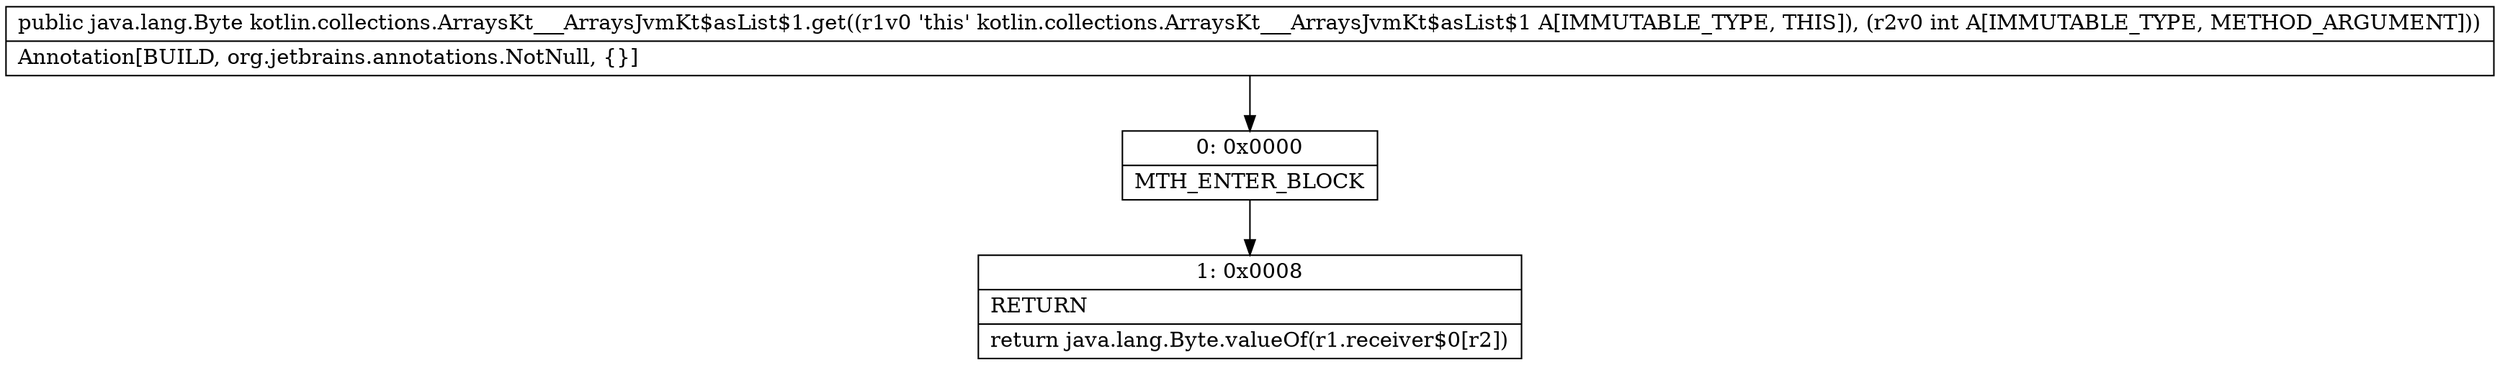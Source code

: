 digraph "CFG forkotlin.collections.ArraysKt___ArraysJvmKt$asList$1.get(I)Ljava\/lang\/Byte;" {
Node_0 [shape=record,label="{0\:\ 0x0000|MTH_ENTER_BLOCK\l}"];
Node_1 [shape=record,label="{1\:\ 0x0008|RETURN\l|return java.lang.Byte.valueOf(r1.receiver$0[r2])\l}"];
MethodNode[shape=record,label="{public java.lang.Byte kotlin.collections.ArraysKt___ArraysJvmKt$asList$1.get((r1v0 'this' kotlin.collections.ArraysKt___ArraysJvmKt$asList$1 A[IMMUTABLE_TYPE, THIS]), (r2v0 int A[IMMUTABLE_TYPE, METHOD_ARGUMENT]))  | Annotation[BUILD, org.jetbrains.annotations.NotNull, \{\}]\l}"];
MethodNode -> Node_0;
Node_0 -> Node_1;
}

